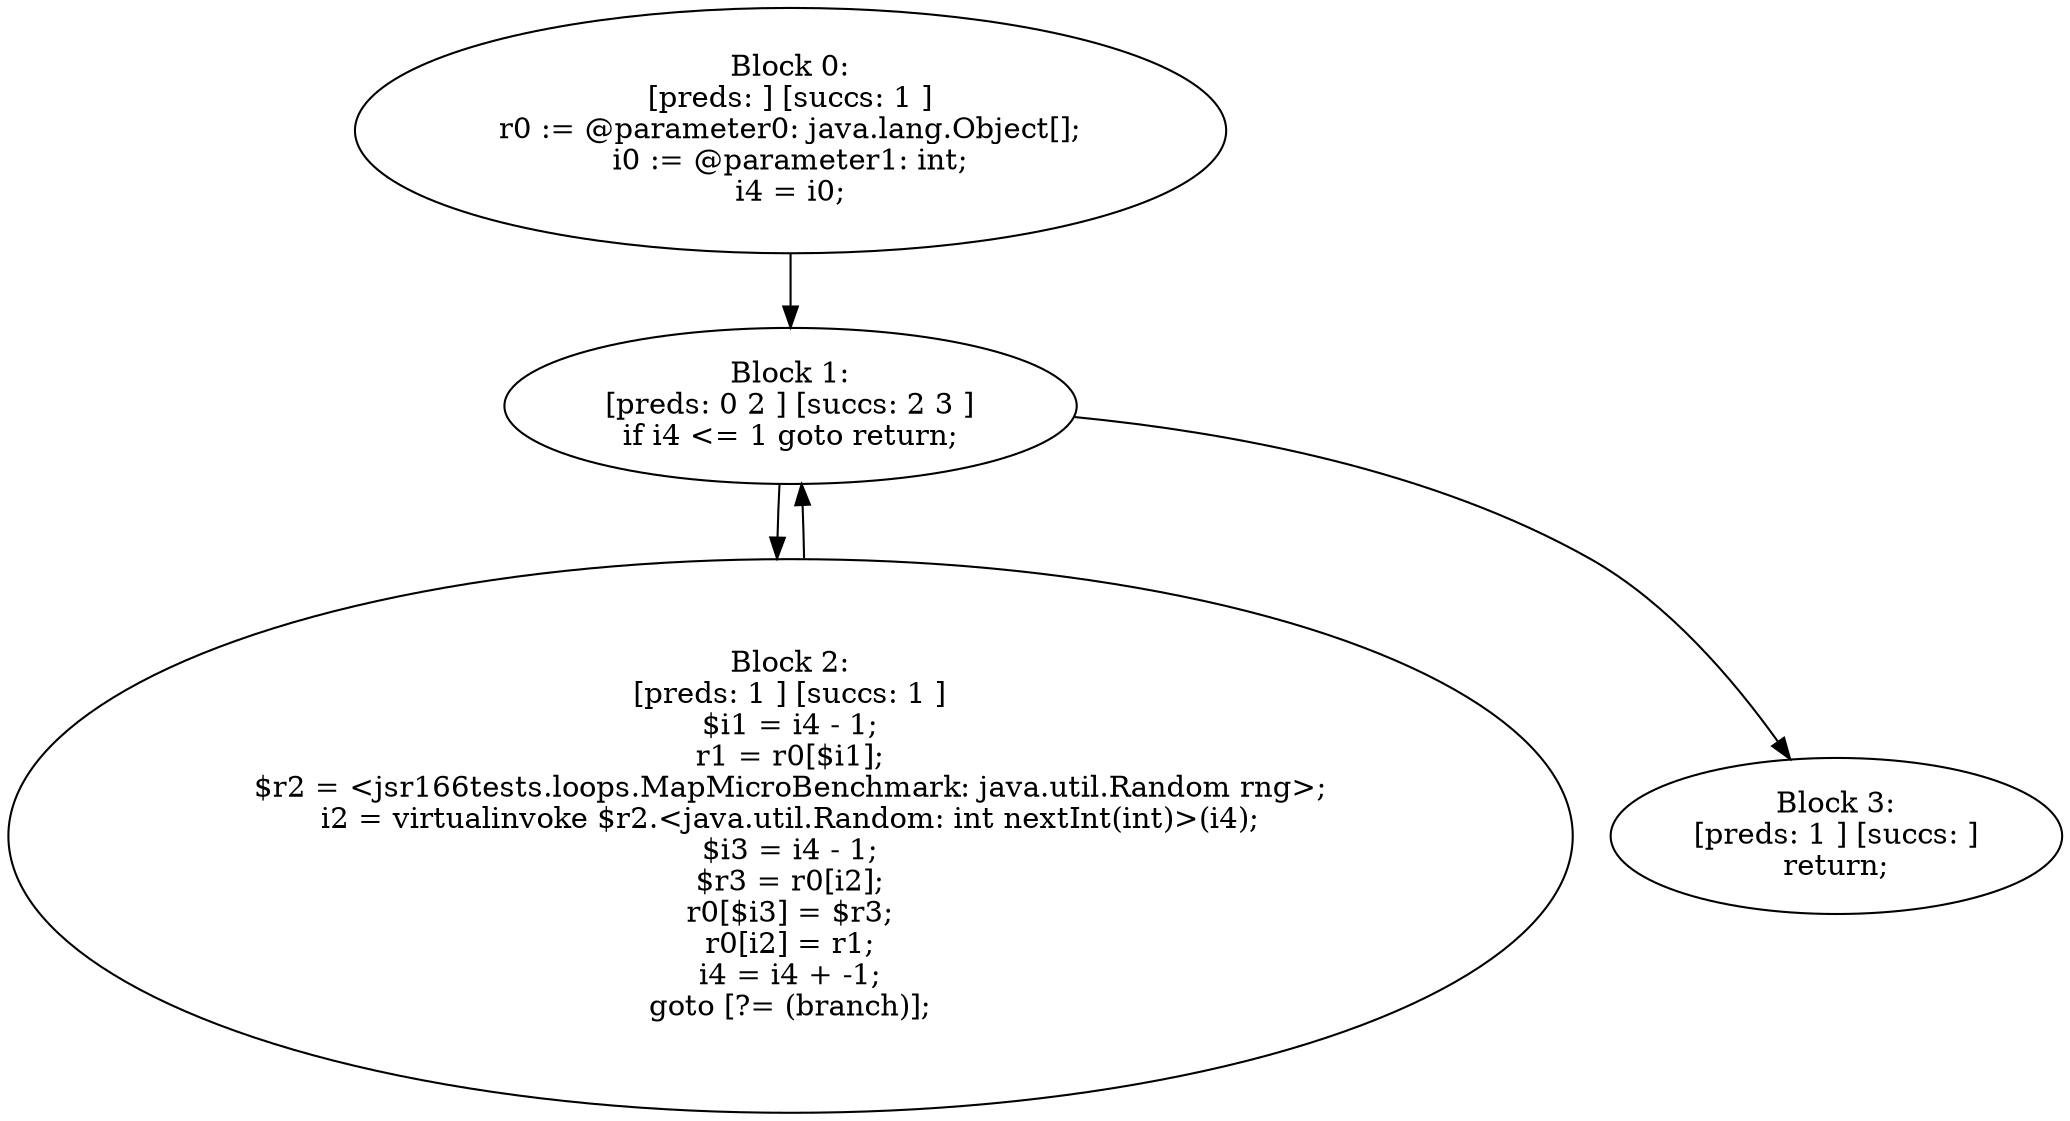 digraph "unitGraph" {
    "Block 0:
[preds: ] [succs: 1 ]
r0 := @parameter0: java.lang.Object[];
i0 := @parameter1: int;
i4 = i0;
"
    "Block 1:
[preds: 0 2 ] [succs: 2 3 ]
if i4 <= 1 goto return;
"
    "Block 2:
[preds: 1 ] [succs: 1 ]
$i1 = i4 - 1;
r1 = r0[$i1];
$r2 = <jsr166tests.loops.MapMicroBenchmark: java.util.Random rng>;
i2 = virtualinvoke $r2.<java.util.Random: int nextInt(int)>(i4);
$i3 = i4 - 1;
$r3 = r0[i2];
r0[$i3] = $r3;
r0[i2] = r1;
i4 = i4 + -1;
goto [?= (branch)];
"
    "Block 3:
[preds: 1 ] [succs: ]
return;
"
    "Block 0:
[preds: ] [succs: 1 ]
r0 := @parameter0: java.lang.Object[];
i0 := @parameter1: int;
i4 = i0;
"->"Block 1:
[preds: 0 2 ] [succs: 2 3 ]
if i4 <= 1 goto return;
";
    "Block 1:
[preds: 0 2 ] [succs: 2 3 ]
if i4 <= 1 goto return;
"->"Block 2:
[preds: 1 ] [succs: 1 ]
$i1 = i4 - 1;
r1 = r0[$i1];
$r2 = <jsr166tests.loops.MapMicroBenchmark: java.util.Random rng>;
i2 = virtualinvoke $r2.<java.util.Random: int nextInt(int)>(i4);
$i3 = i4 - 1;
$r3 = r0[i2];
r0[$i3] = $r3;
r0[i2] = r1;
i4 = i4 + -1;
goto [?= (branch)];
";
    "Block 1:
[preds: 0 2 ] [succs: 2 3 ]
if i4 <= 1 goto return;
"->"Block 3:
[preds: 1 ] [succs: ]
return;
";
    "Block 2:
[preds: 1 ] [succs: 1 ]
$i1 = i4 - 1;
r1 = r0[$i1];
$r2 = <jsr166tests.loops.MapMicroBenchmark: java.util.Random rng>;
i2 = virtualinvoke $r2.<java.util.Random: int nextInt(int)>(i4);
$i3 = i4 - 1;
$r3 = r0[i2];
r0[$i3] = $r3;
r0[i2] = r1;
i4 = i4 + -1;
goto [?= (branch)];
"->"Block 1:
[preds: 0 2 ] [succs: 2 3 ]
if i4 <= 1 goto return;
";
}
